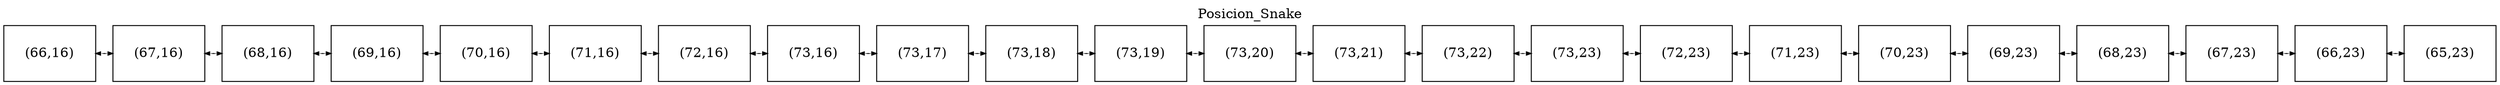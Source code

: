digraph Lista_Snake{
 label=Posicion_Snake; 
 labelloc=t; 
node[margin=0.3 fontcolor=black shape=box];
{rank=same;
 <lista_doble.NodeLD object at 0x7f8289b24a90>[label="(66,16)"];
<lista_doble.NodeLD object at 0x7f8289b24d30>[label="(67,16)"];
<lista_doble.NodeLD object at 0x7f8289b24ac8>[label="(68,16)"];
<lista_doble.NodeLD object at 0x7f8289b24da0>[label="(69,16)"];
<lista_doble.NodeLD object at 0x7f8289b249b0>[label="(70,16)"];
<lista_doble.NodeLD object at 0x7f8289b24ba8>[label="(71,16)"];
<lista_doble.NodeLD object at 0x7f8289b24978>[label="(72,16)"];
<lista_doble.NodeLD object at 0x7f8289b24b70>[label="(73,16)"];
<lista_doble.NodeLD object at 0x7f8289b24cf8>[label="(73,17)"];
<lista_doble.NodeLD object at 0x7f8289b24908>[label="(73,18)"];
<lista_doble.NodeLD object at 0x7f8289b24be0>[label="(73,19)"];
<lista_doble.NodeLD object at 0x7f8289b24b38>[label="(73,20)"];
<lista_doble.NodeLD object at 0x7f8289b24d68>[label="(73,21)"];
<lista_doble.NodeLD object at 0x7f8289b24cc0>[label="(73,22)"];
<lista_doble.NodeLD object at 0x7f8289b24e48>[label="(73,23)"];
<lista_doble.NodeLD object at 0x7f8289b24dd8>[label="(72,23)"];
<lista_doble.NodeLD object at 0x7f8289b24c18>[label="(71,23)"];
<lista_doble.NodeLD object at 0x7f8289b24a58>[label="(70,23)"];
<lista_doble.NodeLD object at 0x7f8289b24c50>[label="(69,23)"];
<lista_doble.NodeLD object at 0x7f8289b249e8>[label="(68,23)"];
<lista_doble.NodeLD object at 0x7f8289b24e10>[label="(67,23)"];
<lista_doble.NodeLD object at 0x7f8289b24c88>[label="(66,23)"];
<lista_doble.NodeLD object at 0x7f8289b24a20>[label="(65,23)"];
<lista_doble.NodeLD object at 0x7f8289b24a90>-><lista_doble.NodeLD object at 0x7f8289b24d30>-><lista_doble.NodeLD object at 0x7f8289b24ac8>-><lista_doble.NodeLD object at 0x7f8289b24da0>-><lista_doble.NodeLD object at 0x7f8289b249b0>-><lista_doble.NodeLD object at 0x7f8289b24ba8>-><lista_doble.NodeLD object at 0x7f8289b24978>-><lista_doble.NodeLD object at 0x7f8289b24b70>-><lista_doble.NodeLD object at 0x7f8289b24cf8>-><lista_doble.NodeLD object at 0x7f8289b24908>-><lista_doble.NodeLD object at 0x7f8289b24be0>-><lista_doble.NodeLD object at 0x7f8289b24b38>-><lista_doble.NodeLD object at 0x7f8289b24d68>-><lista_doble.NodeLD object at 0x7f8289b24cc0>-><lista_doble.NodeLD object at 0x7f8289b24e48>-><lista_doble.NodeLD object at 0x7f8289b24dd8>-><lista_doble.NodeLD object at 0x7f8289b24c18>-><lista_doble.NodeLD object at 0x7f8289b24a58>-><lista_doble.NodeLD object at 0x7f8289b24c50>-><lista_doble.NodeLD object at 0x7f8289b249e8>-><lista_doble.NodeLD object at 0x7f8289b24e10>-><lista_doble.NodeLD object at 0x7f8289b24c88>-><lista_doble.NodeLD object at 0x7f8289b24a20>
[dir=both style=tapered arrowsize=0.5 penwidth=1 color=black];
} }